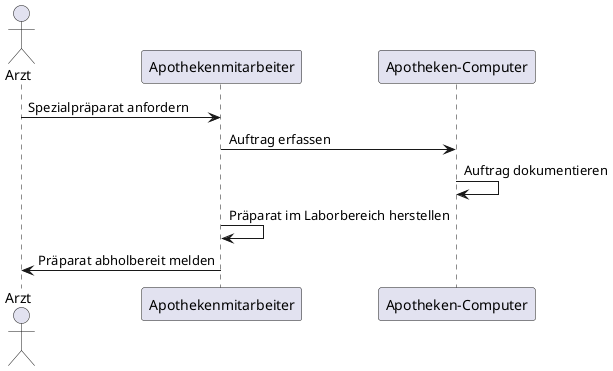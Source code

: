 @startuml
actor Arzt
participant Apothekenmitarbeiter
participant "Apotheken-Computer"

Arzt -> Apothekenmitarbeiter : Spezialpräparat anfordern
Apothekenmitarbeiter -> "Apotheken-Computer" : Auftrag erfassen
"Apotheken-Computer" -> "Apotheken-Computer" : Auftrag dokumentieren
Apothekenmitarbeiter -> Apothekenmitarbeiter : Präparat im Laborbereich herstellen
Apothekenmitarbeiter -> Arzt : Präparat abholbereit melden
@enduml
